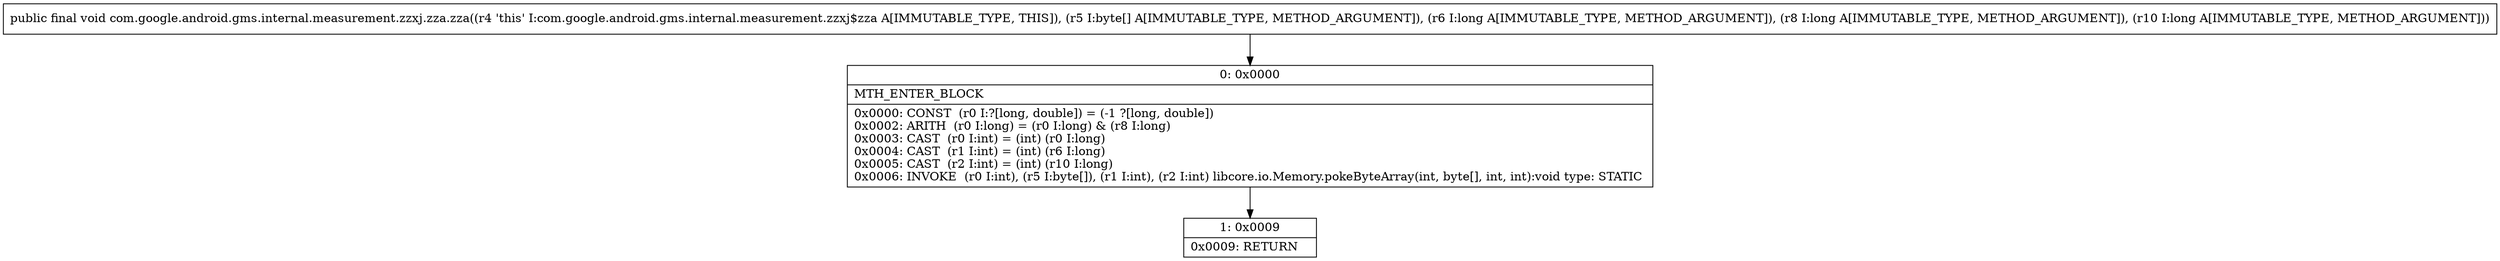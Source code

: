 digraph "CFG forcom.google.android.gms.internal.measurement.zzxj.zza.zza([BJJJ)V" {
Node_0 [shape=record,label="{0\:\ 0x0000|MTH_ENTER_BLOCK\l|0x0000: CONST  (r0 I:?[long, double]) = (\-1 ?[long, double]) \l0x0002: ARITH  (r0 I:long) = (r0 I:long) & (r8 I:long) \l0x0003: CAST  (r0 I:int) = (int) (r0 I:long) \l0x0004: CAST  (r1 I:int) = (int) (r6 I:long) \l0x0005: CAST  (r2 I:int) = (int) (r10 I:long) \l0x0006: INVOKE  (r0 I:int), (r5 I:byte[]), (r1 I:int), (r2 I:int) libcore.io.Memory.pokeByteArray(int, byte[], int, int):void type: STATIC \l}"];
Node_1 [shape=record,label="{1\:\ 0x0009|0x0009: RETURN   \l}"];
MethodNode[shape=record,label="{public final void com.google.android.gms.internal.measurement.zzxj.zza.zza((r4 'this' I:com.google.android.gms.internal.measurement.zzxj$zza A[IMMUTABLE_TYPE, THIS]), (r5 I:byte[] A[IMMUTABLE_TYPE, METHOD_ARGUMENT]), (r6 I:long A[IMMUTABLE_TYPE, METHOD_ARGUMENT]), (r8 I:long A[IMMUTABLE_TYPE, METHOD_ARGUMENT]), (r10 I:long A[IMMUTABLE_TYPE, METHOD_ARGUMENT])) }"];
MethodNode -> Node_0;
Node_0 -> Node_1;
}

